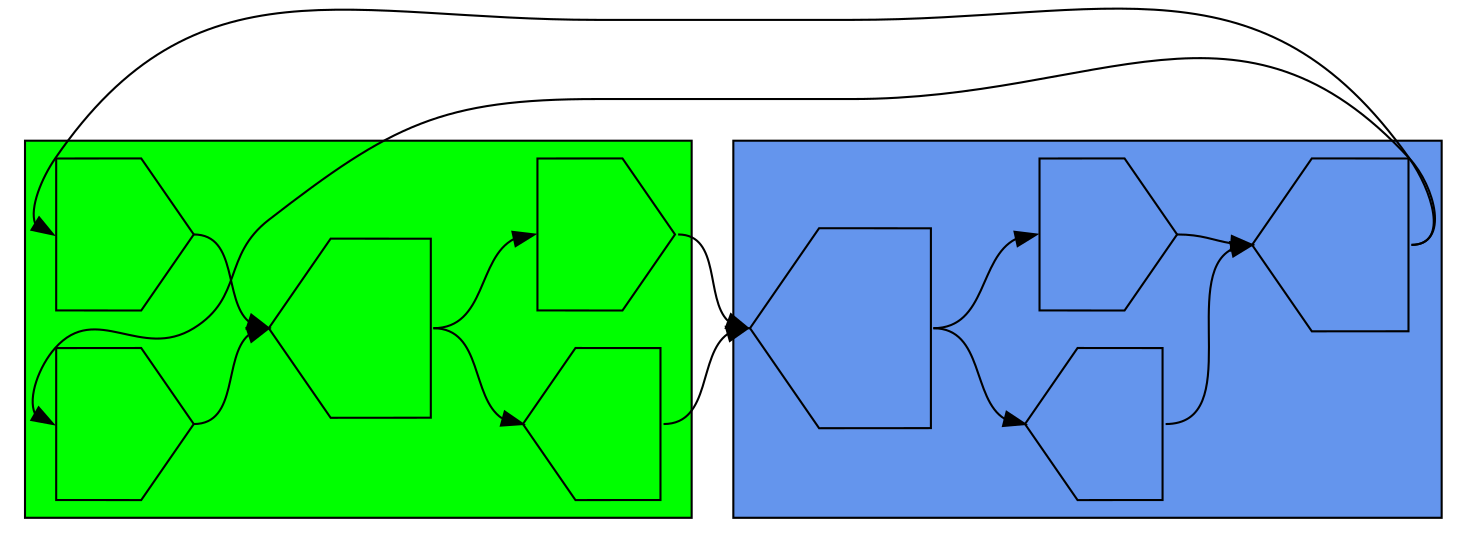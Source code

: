 digraph asm {
	rotate=90;
	edge [headport=n,tailport=s];
subgraph cluster_R195_118_c39_c192_152 {
	195 [label="",height=1.01127,width=1.01127,shape=invhouse];
	118 [label="",height=1.01127,width=1.01127,shape=invhouse];
	c39 [label="",height=1.19849,width=1.19849,shape=house];
	c192 [label="",height=1.01127,width=1.01127,shape=house];
	152 [label="",height=1.01127,width=1.01127,shape=invhouse];
	style=filled;
	fillcolor=green;
}
subgraph cluster_Bc18_c251_21_c22 {
	c18 [label="",height=1.33893,width=1.33893,shape=house];
	c251 [label="",height=1.01127,width=1.01127,shape=house];
	21 [label="",height=1.01127,width=1.01127,shape=invhouse];
	c22 [label="",height=1.15324,width=1.15324,shape=house];
	style=filled;
	fillcolor=cornflowerblue;
}
	195 -> c39
	c39 -> c192
	c39 -> 152
	c192 -> c18
	c18 -> c251
	c18 -> 21
	c251 -> c22
	c22 -> 118
	c22 -> 195
	118 -> c39
	21 -> c22
	152 -> c18
}